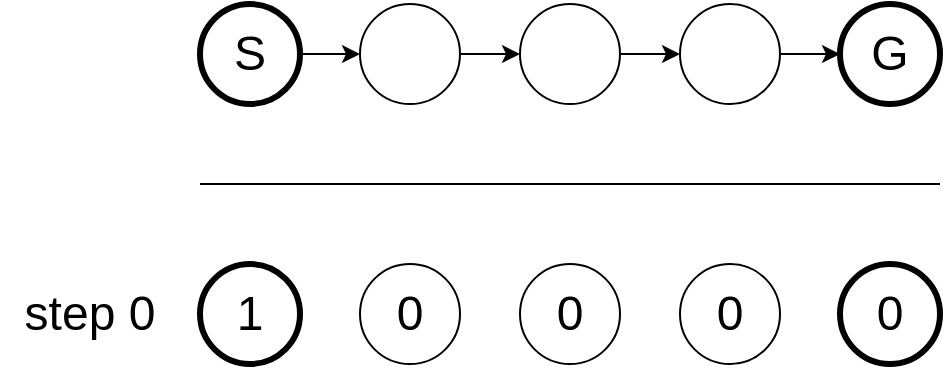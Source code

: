 <mxfile version="20.5.3" type="device" pages="4"><diagram name="ページ0" id="yRwrL5iLzjowpqwnzOce"><mxGraphModel dx="1426" dy="712" grid="1" gridSize="10" guides="1" tooltips="1" connect="1" arrows="1" fold="1" page="1" pageScale="1" pageWidth="827" pageHeight="1169" math="0" shadow="0"><root><mxCell id="j5oIInvvb8VQ1QFAEKUF-0"/><mxCell id="j5oIInvvb8VQ1QFAEKUF-1" parent="j5oIInvvb8VQ1QFAEKUF-0"/><mxCell id="j5oIInvvb8VQ1QFAEKUF-2" value="S" style="ellipse;whiteSpace=wrap;html=1;aspect=fixed;fontSize=24;strokeWidth=3;" vertex="1" parent="j5oIInvvb8VQ1QFAEKUF-1"><mxGeometry x="120" y="30" width="50" height="50" as="geometry"/></mxCell><mxCell id="j5oIInvvb8VQ1QFAEKUF-3" value="" style="ellipse;whiteSpace=wrap;html=1;aspect=fixed;fontSize=24;" vertex="1" parent="j5oIInvvb8VQ1QFAEKUF-1"><mxGeometry x="200" y="30" width="50" height="50" as="geometry"/></mxCell><mxCell id="j5oIInvvb8VQ1QFAEKUF-4" value="" style="ellipse;whiteSpace=wrap;html=1;aspect=fixed;fontSize=24;" vertex="1" parent="j5oIInvvb8VQ1QFAEKUF-1"><mxGeometry x="280" y="30" width="50" height="50" as="geometry"/></mxCell><mxCell id="j5oIInvvb8VQ1QFAEKUF-5" value="" style="ellipse;whiteSpace=wrap;html=1;aspect=fixed;fontSize=24;" vertex="1" parent="j5oIInvvb8VQ1QFAEKUF-1"><mxGeometry x="360" y="30" width="50" height="50" as="geometry"/></mxCell><mxCell id="j5oIInvvb8VQ1QFAEKUF-6" value="G" style="ellipse;whiteSpace=wrap;html=1;aspect=fixed;fontSize=24;strokeWidth=3;" vertex="1" parent="j5oIInvvb8VQ1QFAEKUF-1"><mxGeometry x="440" y="30" width="50" height="50" as="geometry"/></mxCell><mxCell id="j5oIInvvb8VQ1QFAEKUF-7" value="" style="endArrow=classic;html=1;rounded=0;fontSize=24;exitX=1;exitY=0.5;exitDx=0;exitDy=0;" edge="1" parent="j5oIInvvb8VQ1QFAEKUF-1" source="j5oIInvvb8VQ1QFAEKUF-2" target="j5oIInvvb8VQ1QFAEKUF-3"><mxGeometry width="50" height="50" relative="1" as="geometry"><mxPoint x="430" y="280" as="sourcePoint"/><mxPoint x="480" y="230" as="targetPoint"/></mxGeometry></mxCell><mxCell id="j5oIInvvb8VQ1QFAEKUF-8" value="" style="endArrow=classic;html=1;rounded=0;fontSize=24;exitX=1;exitY=0.5;exitDx=0;exitDy=0;entryX=0;entryY=0.5;entryDx=0;entryDy=0;" edge="1" parent="j5oIInvvb8VQ1QFAEKUF-1" source="j5oIInvvb8VQ1QFAEKUF-3" target="j5oIInvvb8VQ1QFAEKUF-4"><mxGeometry width="50" height="50" relative="1" as="geometry"><mxPoint x="180" y="65" as="sourcePoint"/><mxPoint x="210" y="65" as="targetPoint"/></mxGeometry></mxCell><mxCell id="j5oIInvvb8VQ1QFAEKUF-9" value="" style="endArrow=classic;html=1;rounded=0;fontSize=24;exitX=1;exitY=0.5;exitDx=0;exitDy=0;" edge="1" parent="j5oIInvvb8VQ1QFAEKUF-1" source="j5oIInvvb8VQ1QFAEKUF-4" target="j5oIInvvb8VQ1QFAEKUF-5"><mxGeometry width="50" height="50" relative="1" as="geometry"><mxPoint x="260" y="65" as="sourcePoint"/><mxPoint x="290" y="65" as="targetPoint"/></mxGeometry></mxCell><mxCell id="j5oIInvvb8VQ1QFAEKUF-10" value="" style="endArrow=classic;html=1;rounded=0;fontSize=24;exitX=1;exitY=0.5;exitDx=0;exitDy=0;entryX=0;entryY=0.5;entryDx=0;entryDy=0;" edge="1" parent="j5oIInvvb8VQ1QFAEKUF-1" source="j5oIInvvb8VQ1QFAEKUF-5" target="j5oIInvvb8VQ1QFAEKUF-6"><mxGeometry width="50" height="50" relative="1" as="geometry"><mxPoint x="270" y="75" as="sourcePoint"/><mxPoint x="300" y="75" as="targetPoint"/></mxGeometry></mxCell><mxCell id="j5oIInvvb8VQ1QFAEKUF-11" value="1" style="ellipse;whiteSpace=wrap;html=1;aspect=fixed;fontSize=24;strokeWidth=3;" vertex="1" parent="j5oIInvvb8VQ1QFAEKUF-1"><mxGeometry x="120" y="160" width="50" height="50" as="geometry"/></mxCell><mxCell id="j5oIInvvb8VQ1QFAEKUF-12" value="0" style="ellipse;whiteSpace=wrap;html=1;aspect=fixed;fontSize=24;" vertex="1" parent="j5oIInvvb8VQ1QFAEKUF-1"><mxGeometry x="200" y="160" width="50" height="50" as="geometry"/></mxCell><mxCell id="j5oIInvvb8VQ1QFAEKUF-13" value="0" style="ellipse;whiteSpace=wrap;html=1;aspect=fixed;fontSize=24;" vertex="1" parent="j5oIInvvb8VQ1QFAEKUF-1"><mxGeometry x="280" y="160" width="50" height="50" as="geometry"/></mxCell><mxCell id="j5oIInvvb8VQ1QFAEKUF-14" value="0" style="ellipse;whiteSpace=wrap;html=1;aspect=fixed;fontSize=24;" vertex="1" parent="j5oIInvvb8VQ1QFAEKUF-1"><mxGeometry x="360" y="160" width="50" height="50" as="geometry"/></mxCell><mxCell id="j5oIInvvb8VQ1QFAEKUF-15" value="0" style="ellipse;whiteSpace=wrap;html=1;aspect=fixed;fontSize=24;strokeWidth=3;" vertex="1" parent="j5oIInvvb8VQ1QFAEKUF-1"><mxGeometry x="440" y="160" width="50" height="50" as="geometry"/></mxCell><mxCell id="j5oIInvvb8VQ1QFAEKUF-16" value="" style="endArrow=none;html=1;rounded=0;fontSize=24;" edge="1" parent="j5oIInvvb8VQ1QFAEKUF-1"><mxGeometry width="50" height="50" relative="1" as="geometry"><mxPoint x="120" y="120" as="sourcePoint"/><mxPoint x="490" y="120" as="targetPoint"/></mxGeometry></mxCell><mxCell id="dMxVBEwkgq4ALFK88B04-0" value="step 0" style="text;html=1;strokeColor=none;fillColor=none;align=center;verticalAlign=middle;whiteSpace=wrap;rounded=0;strokeWidth=1;fontSize=24;fontColor=#000000;" vertex="1" parent="j5oIInvvb8VQ1QFAEKUF-1"><mxGeometry x="20" y="170" width="90" height="30" as="geometry"/></mxCell></root></mxGraphModel></diagram><diagram id="b3Yrlc3v8wMCPJWHbtpR" name="ページ1"><mxGraphModel dx="1426" dy="712" grid="1" gridSize="10" guides="1" tooltips="1" connect="1" arrows="1" fold="1" page="1" pageScale="1" pageWidth="827" pageHeight="1169" math="0" shadow="0"><root><mxCell id="0"/><mxCell id="1" parent="0"/><mxCell id="9yBCwNAlbrfz61Bioaed-13" value="1" style="ellipse;whiteSpace=wrap;html=1;aspect=fixed;fontSize=24;strokeWidth=3;fontColor=#FF6666;" vertex="1" parent="1"><mxGeometry x="120" y="160" width="50" height="50" as="geometry"/></mxCell><mxCell id="9yBCwNAlbrfz61Bioaed-14" value="0" style="ellipse;whiteSpace=wrap;html=1;aspect=fixed;fontSize=24;" vertex="1" parent="1"><mxGeometry x="200" y="160" width="50" height="50" as="geometry"/></mxCell><mxCell id="9yBCwNAlbrfz61Bioaed-15" value="0" style="ellipse;whiteSpace=wrap;html=1;aspect=fixed;fontSize=24;" vertex="1" parent="1"><mxGeometry x="280" y="160" width="50" height="50" as="geometry"/></mxCell><mxCell id="9yBCwNAlbrfz61Bioaed-16" value="0" style="ellipse;whiteSpace=wrap;html=1;aspect=fixed;fontSize=24;" vertex="1" parent="1"><mxGeometry x="360" y="160" width="50" height="50" as="geometry"/></mxCell><mxCell id="9yBCwNAlbrfz61Bioaed-17" value="0" style="ellipse;whiteSpace=wrap;html=1;aspect=fixed;fontSize=24;strokeWidth=3;" vertex="1" parent="1"><mxGeometry x="440" y="160" width="50" height="50" as="geometry"/></mxCell><mxCell id="DW3McV1Dy73_9Rbyy_64-1" value="0" style="ellipse;whiteSpace=wrap;html=1;aspect=fixed;fontSize=24;strokeWidth=3;" vertex="1" parent="1"><mxGeometry x="120" y="280" width="50" height="50" as="geometry"/></mxCell><mxCell id="DW3McV1Dy73_9Rbyy_64-2" value="1/3" style="ellipse;whiteSpace=wrap;html=1;aspect=fixed;fontSize=24;" vertex="1" parent="1"><mxGeometry x="200" y="280" width="50" height="50" as="geometry"/></mxCell><mxCell id="DW3McV1Dy73_9Rbyy_64-3" value="1/3" style="ellipse;whiteSpace=wrap;html=1;aspect=fixed;fontSize=24;" vertex="1" parent="1"><mxGeometry x="280" y="280" width="50" height="50" as="geometry"/></mxCell><mxCell id="DW3McV1Dy73_9Rbyy_64-4" value="1/3" style="ellipse;whiteSpace=wrap;html=1;aspect=fixed;fontSize=24;" vertex="1" parent="1"><mxGeometry x="360" y="280" width="50" height="50" as="geometry"/></mxCell><mxCell id="DW3McV1Dy73_9Rbyy_64-5" value="0" style="ellipse;whiteSpace=wrap;html=1;aspect=fixed;fontSize=24;strokeWidth=3;" vertex="1" parent="1"><mxGeometry x="440" y="280" width="50" height="50" as="geometry"/></mxCell><mxCell id="DW3McV1Dy73_9Rbyy_64-6" value="" style="endArrow=classic;html=1;rounded=0;fontSize=24;entryX=0.16;entryY=0.02;entryDx=0;entryDy=0;entryPerimeter=0;exitX=1;exitY=1;exitDx=0;exitDy=0;" edge="1" parent="1" source="9yBCwNAlbrfz61Bioaed-13" target="DW3McV1Dy73_9Rbyy_64-2"><mxGeometry width="50" height="50" relative="1" as="geometry"><mxPoint x="160" y="220" as="sourcePoint"/><mxPoint x="200" y="270" as="targetPoint"/></mxGeometry></mxCell><mxCell id="DW3McV1Dy73_9Rbyy_64-7" value="" style="endArrow=classic;html=1;rounded=0;fontSize=24;exitX=1;exitY=1;exitDx=0;exitDy=0;entryX=0.26;entryY=0;entryDx=0;entryDy=0;entryPerimeter=0;" edge="1" parent="1" source="9yBCwNAlbrfz61Bioaed-13" target="DW3McV1Dy73_9Rbyy_64-3"><mxGeometry width="50" height="50" relative="1" as="geometry"><mxPoint x="170" y="210" as="sourcePoint"/><mxPoint x="210" y="280" as="targetPoint"/></mxGeometry></mxCell><mxCell id="DW3McV1Dy73_9Rbyy_64-8" value="" style="endArrow=classic;html=1;rounded=0;fontSize=24;exitX=1;exitY=1;exitDx=0;exitDy=0;entryX=0.2;entryY=0;entryDx=0;entryDy=0;entryPerimeter=0;" edge="1" parent="1" source="9yBCwNAlbrfz61Bioaed-13" target="DW3McV1Dy73_9Rbyy_64-4"><mxGeometry width="50" height="50" relative="1" as="geometry"><mxPoint x="172.678" y="212.678" as="sourcePoint"/><mxPoint x="303" y="290" as="targetPoint"/></mxGeometry></mxCell><mxCell id="Ot7W94_QJYCyP6tI1g2D-1" value="出目 : ①&lt;font color=&quot;#ff6666&quot;&gt;&lt;br&gt;1&lt;/font&gt;×1/3" style="text;html=1;strokeColor=none;fillColor=none;align=right;verticalAlign=middle;whiteSpace=wrap;rounded=0;strokeWidth=3;fontSize=19;" vertex="1" parent="1"><mxGeometry x="100" y="235" width="82" height="30" as="geometry"/></mxCell><mxCell id="XqQpDrsCFpfgmyg2zl39-1" value="③&amp;nbsp;&lt;font color=&quot;#ff6666&quot;&gt;1&lt;/font&gt;×1/3" style="text;html=1;strokeColor=none;fillColor=none;align=center;verticalAlign=middle;whiteSpace=wrap;rounded=0;strokeWidth=3;fontSize=19;" vertex="1" parent="1"><mxGeometry x="277" y="223" width="60" height="30" as="geometry"/></mxCell><mxCell id="XqQpDrsCFpfgmyg2zl39-6" value="②&lt;font color=&quot;#ff6666&quot;&gt;&lt;br&gt;1&lt;/font&gt;×1/3" style="text;html=1;strokeColor=none;fillColor=none;align=left;verticalAlign=middle;whiteSpace=wrap;rounded=0;strokeWidth=3;fontSize=19;" vertex="1" parent="1"><mxGeometry x="207" y="236" width="60" height="30" as="geometry"/></mxCell><mxCell id="009pstgBVHVyAwJ56AvL-1" value="step 0" style="text;html=1;strokeColor=none;fillColor=none;align=center;verticalAlign=middle;whiteSpace=wrap;rounded=0;strokeWidth=1;fontSize=24;fontColor=#000000;" vertex="1" parent="1"><mxGeometry x="20" y="170" width="90" height="30" as="geometry"/></mxCell><mxCell id="009pstgBVHVyAwJ56AvL-2" value="step 1" style="text;html=1;strokeColor=none;fillColor=none;align=center;verticalAlign=middle;whiteSpace=wrap;rounded=0;strokeWidth=1;fontSize=24;fontColor=#000000;" vertex="1" parent="1"><mxGeometry x="20" y="290" width="90" height="30" as="geometry"/></mxCell></root></mxGraphModel></diagram><diagram name="ページ2" id="1HQlUtdgPcRxBLPlx28w"><mxGraphModel dx="1426" dy="712" grid="1" gridSize="10" guides="1" tooltips="1" connect="1" arrows="1" fold="1" page="1" pageScale="1" pageWidth="827" pageHeight="1169" math="0" shadow="0"><root><mxCell id="VjZW8q1uQzPy5UZ6CziS-0"/><mxCell id="VjZW8q1uQzPy5UZ6CziS-1" parent="VjZW8q1uQzPy5UZ6CziS-0"/><mxCell id="3LK41oMNQ6CEB5gyWBZm-0" value="" style="shape=callout;whiteSpace=wrap;html=1;perimeter=calloutPerimeter;strokeColor=#000000;strokeWidth=1;fontSize=18;fontColor=#0000FF;position2=0.04;rotation=-180;base=20;size=29;position=0.16;" vertex="1" parent="VjZW8q1uQzPy5UZ6CziS-1"><mxGeometry x="206" y="330" width="90" height="69" as="geometry"/></mxCell><mxCell id="VjZW8q1uQzPy5UZ6CziS-11" value="0" style="ellipse;whiteSpace=wrap;html=1;aspect=fixed;fontSize=24;strokeWidth=3;" vertex="1" parent="VjZW8q1uQzPy5UZ6CziS-1"><mxGeometry x="120" y="160" width="50" height="50" as="geometry"/></mxCell><mxCell id="VjZW8q1uQzPy5UZ6CziS-12" value="1/3" style="ellipse;whiteSpace=wrap;html=1;aspect=fixed;fontSize=24;strokeColor=#FF6666;fontColor=#FF0000;" vertex="1" parent="VjZW8q1uQzPy5UZ6CziS-1"><mxGeometry x="200" y="160" width="50" height="50" as="geometry"/></mxCell><mxCell id="VjZW8q1uQzPy5UZ6CziS-13" value="1/3" style="ellipse;whiteSpace=wrap;html=1;aspect=fixed;fontSize=24;strokeColor=#0000FF;fontColor=#0000FF;" vertex="1" parent="VjZW8q1uQzPy5UZ6CziS-1"><mxGeometry x="280" y="160" width="50" height="50" as="geometry"/></mxCell><mxCell id="VjZW8q1uQzPy5UZ6CziS-14" value="1/3" style="ellipse;whiteSpace=wrap;html=1;aspect=fixed;fontSize=24;strokeColor=#00CC66;fontColor=#00CC66;" vertex="1" parent="VjZW8q1uQzPy5UZ6CziS-1"><mxGeometry x="360" y="160" width="50" height="50" as="geometry"/></mxCell><mxCell id="VjZW8q1uQzPy5UZ6CziS-15" value="0" style="ellipse;whiteSpace=wrap;html=1;aspect=fixed;fontSize=24;strokeWidth=3;" vertex="1" parent="VjZW8q1uQzPy5UZ6CziS-1"><mxGeometry x="440" y="160" width="50" height="50" as="geometry"/></mxCell><mxCell id="VjZW8q1uQzPy5UZ6CziS-17" value="0" style="ellipse;whiteSpace=wrap;html=1;aspect=fixed;fontSize=24;strokeWidth=3;" vertex="1" parent="VjZW8q1uQzPy5UZ6CziS-1"><mxGeometry x="120" y="280" width="50" height="50" as="geometry"/></mxCell><mxCell id="VjZW8q1uQzPy5UZ6CziS-18" value="0" style="ellipse;whiteSpace=wrap;html=1;aspect=fixed;fontSize=24;" vertex="1" parent="VjZW8q1uQzPy5UZ6CziS-1"><mxGeometry x="200" y="280" width="50" height="50" as="geometry"/></mxCell><mxCell id="VjZW8q1uQzPy5UZ6CziS-19" value="1/9" style="ellipse;whiteSpace=wrap;html=1;aspect=fixed;fontSize=24;" vertex="1" parent="VjZW8q1uQzPy5UZ6CziS-1"><mxGeometry x="280" y="280" width="50" height="50" as="geometry"/></mxCell><mxCell id="VjZW8q1uQzPy5UZ6CziS-20" value="5/9" style="ellipse;whiteSpace=wrap;html=1;aspect=fixed;fontSize=24;" vertex="1" parent="VjZW8q1uQzPy5UZ6CziS-1"><mxGeometry x="360" y="280" width="50" height="50" as="geometry"/></mxCell><mxCell id="VjZW8q1uQzPy5UZ6CziS-21" value="3/9" style="ellipse;whiteSpace=wrap;html=1;aspect=fixed;fontSize=24;strokeWidth=3;" vertex="1" parent="VjZW8q1uQzPy5UZ6CziS-1"><mxGeometry x="440" y="280" width="50" height="50" as="geometry"/></mxCell><mxCell id="9s0K9AlU-HzIUMedHnL1-0" value="" style="endArrow=classic;html=1;rounded=0;fontSize=24;exitX=1;exitY=1;exitDx=0;exitDy=0;strokeColor=#FF6666;" edge="1" parent="VjZW8q1uQzPy5UZ6CziS-1" source="VjZW8q1uQzPy5UZ6CziS-12" target="VjZW8q1uQzPy5UZ6CziS-19"><mxGeometry width="50" height="50" relative="1" as="geometry"><mxPoint x="390" y="330" as="sourcePoint"/><mxPoint x="440" y="280" as="targetPoint"/></mxGeometry></mxCell><mxCell id="9s0K9AlU-HzIUMedHnL1-1" value="" style="endArrow=classic;html=1;rounded=0;fontSize=24;exitX=1;exitY=1;exitDx=0;exitDy=0;entryX=0.3;entryY=0.08;entryDx=0;entryDy=0;entryPerimeter=0;strokeColor=#FF6666;" edge="1" parent="VjZW8q1uQzPy5UZ6CziS-1" source="VjZW8q1uQzPy5UZ6CziS-12" target="VjZW8q1uQzPy5UZ6CziS-20"><mxGeometry width="50" height="50" relative="1" as="geometry"><mxPoint x="252.678" y="212.678" as="sourcePoint"/><mxPoint x="302.015" y="293.637" as="targetPoint"/></mxGeometry></mxCell><mxCell id="9s0K9AlU-HzIUMedHnL1-2" value="" style="endArrow=classic;html=1;rounded=0;fontSize=24;exitX=1;exitY=1;exitDx=0;exitDy=0;entryX=0;entryY=0;entryDx=0;entryDy=0;strokeColor=#FF6666;" edge="1" parent="VjZW8q1uQzPy5UZ6CziS-1" source="VjZW8q1uQzPy5UZ6CziS-12" target="VjZW8q1uQzPy5UZ6CziS-21"><mxGeometry width="50" height="50" relative="1" as="geometry"><mxPoint x="252.678" y="212.678" as="sourcePoint"/><mxPoint x="385" y="294" as="targetPoint"/></mxGeometry></mxCell><mxCell id="9s0K9AlU-HzIUMedHnL1-3" value="" style="endArrow=classic;html=1;rounded=0;fontSize=24;exitX=1;exitY=1;exitDx=0;exitDy=0;entryX=0.5;entryY=0;entryDx=0;entryDy=0;strokeColor=#0000FF;" edge="1" parent="VjZW8q1uQzPy5UZ6CziS-1" source="VjZW8q1uQzPy5UZ6CziS-13" target="VjZW8q1uQzPy5UZ6CziS-20"><mxGeometry width="50" height="50" relative="1" as="geometry"><mxPoint x="252.678" y="212.678" as="sourcePoint"/><mxPoint x="457.322" y="297.322" as="targetPoint"/></mxGeometry></mxCell><mxCell id="9s0K9AlU-HzIUMedHnL1-4" value="" style="endArrow=classic;html=1;rounded=0;fontSize=24;exitX=1;exitY=1;exitDx=0;exitDy=0;entryX=0.2;entryY=0;entryDx=0;entryDy=0;entryPerimeter=0;strokeColor=#0000FF;" edge="1" parent="VjZW8q1uQzPy5UZ6CziS-1" source="VjZW8q1uQzPy5UZ6CziS-13" target="VjZW8q1uQzPy5UZ6CziS-21"><mxGeometry width="50" height="50" relative="1" as="geometry"><mxPoint x="332.678" y="212.678" as="sourcePoint"/><mxPoint x="395" y="290" as="targetPoint"/></mxGeometry></mxCell><mxCell id="9s0K9AlU-HzIUMedHnL1-5" value="" style="endArrow=classic;html=1;rounded=0;fontSize=24;exitX=1.02;exitY=0.78;exitDx=0;exitDy=0;entryX=0.64;entryY=-0.08;entryDx=0;entryDy=0;entryPerimeter=0;exitPerimeter=0;strokeColor=#0000FF;" edge="1" parent="VjZW8q1uQzPy5UZ6CziS-1" source="VjZW8q1uQzPy5UZ6CziS-13" target="VjZW8q1uQzPy5UZ6CziS-20"><mxGeometry width="50" height="50" relative="1" as="geometry"><mxPoint x="332.678" y="212.678" as="sourcePoint"/><mxPoint x="460" y="290" as="targetPoint"/></mxGeometry></mxCell><mxCell id="9s0K9AlU-HzIUMedHnL1-6" value="" style="endArrow=classic;html=1;rounded=0;fontSize=24;exitX=0.5;exitY=1;exitDx=0;exitDy=0;strokeColor=#00CC66;entryX=0.5;entryY=0;entryDx=0;entryDy=0;fontColor=#00CC66;" edge="1" parent="VjZW8q1uQzPy5UZ6CziS-1" source="VjZW8q1uQzPy5UZ6CziS-14" target="VjZW8q1uQzPy5UZ6CziS-20"><mxGeometry width="50" height="50" relative="1" as="geometry"><mxPoint x="332.678" y="212.678" as="sourcePoint"/><mxPoint x="390" y="270" as="targetPoint"/></mxGeometry></mxCell><mxCell id="9s0K9AlU-HzIUMedHnL1-7" value="" style="endArrow=classic;html=1;rounded=0;fontSize=24;exitX=0.5;exitY=1;exitDx=0;exitDy=0;strokeColor=#00CC66;entryX=0.5;entryY=0;entryDx=0;entryDy=0;fontColor=#00CC66;" edge="1" parent="VjZW8q1uQzPy5UZ6CziS-1"><mxGeometry width="50" height="50" relative="1" as="geometry"><mxPoint x="395" y="210" as="sourcePoint"/><mxPoint x="395" y="280" as="targetPoint"/></mxGeometry></mxCell><mxCell id="9s0K9AlU-HzIUMedHnL1-8" value="" style="endArrow=classic;html=1;rounded=0;fontSize=24;strokeColor=#00CC66;entryX=0.3;entryY=-0.08;entryDx=0;entryDy=0;entryPerimeter=0;fontColor=#00CC66;" edge="1" parent="VjZW8q1uQzPy5UZ6CziS-1" target="VjZW8q1uQzPy5UZ6CziS-21"><mxGeometry width="50" height="50" relative="1" as="geometry"><mxPoint x="400" y="210" as="sourcePoint"/><mxPoint x="405" y="290" as="targetPoint"/></mxGeometry></mxCell><mxCell id="vU0NkngD6Ft24zsbRBK3-0" value="&lt;font color=&quot;#ff6666&quot;&gt;1/3&lt;/font&gt;×1/3" style="text;html=1;strokeColor=none;fillColor=none;align=center;verticalAlign=middle;whiteSpace=wrap;rounded=0;strokeWidth=3;fontSize=19;" vertex="1" parent="VjZW8q1uQzPy5UZ6CziS-1"><mxGeometry x="196" y="364" width="110" height="30" as="geometry"/></mxCell><mxCell id="kJoV0ngh_NsBahkX78FP-0" value="" style="shape=callout;whiteSpace=wrap;html=1;perimeter=calloutPerimeter;strokeColor=#000000;strokeWidth=1;fontSize=18;fontColor=#0000FF;position2=0.79;rotation=-180;base=21;size=29;position=0.79;" vertex="1" parent="VjZW8q1uQzPy5UZ6CziS-1"><mxGeometry x="313" y="330" width="327" height="69" as="geometry"/></mxCell><mxCell id="kJoV0ngh_NsBahkX78FP-1" value="&lt;font color=&quot;#ff6666&quot;&gt;1/3&lt;/font&gt;×1/3 + (&lt;font color=&quot;#0000ff&quot;&gt;1/3&lt;/font&gt;×1/3) ×2&amp;nbsp;+ (&lt;font color=&quot;#00cc66&quot;&gt;1/3&lt;/font&gt;×1/3) ×2" style="text;html=1;strokeColor=none;fillColor=none;align=center;verticalAlign=middle;whiteSpace=wrap;rounded=0;strokeWidth=3;fontSize=19;" vertex="1" parent="VjZW8q1uQzPy5UZ6CziS-1"><mxGeometry x="310" y="364" width="330" height="30" as="geometry"/></mxCell><mxCell id="4Ewdt90wHu5AABUYXw9r-0" value="step 1" style="text;html=1;strokeColor=none;fillColor=none;align=center;verticalAlign=middle;whiteSpace=wrap;rounded=0;strokeWidth=1;fontSize=24;fontColor=#000000;" vertex="1" parent="VjZW8q1uQzPy5UZ6CziS-1"><mxGeometry x="20" y="170" width="90" height="30" as="geometry"/></mxCell><mxCell id="4Ewdt90wHu5AABUYXw9r-1" value="step 2" style="text;html=1;strokeColor=none;fillColor=none;align=center;verticalAlign=middle;whiteSpace=wrap;rounded=0;strokeWidth=1;fontSize=24;fontColor=#000000;" vertex="1" parent="VjZW8q1uQzPy5UZ6CziS-1"><mxGeometry x="20" y="290" width="90" height="30" as="geometry"/></mxCell></root></mxGraphModel></diagram><diagram name="ページ3" id="NGaLtlrLX5jJMKGyT9aB"><mxGraphModel dx="1426" dy="712" grid="1" gridSize="10" guides="1" tooltips="1" connect="1" arrows="1" fold="1" page="1" pageScale="1" pageWidth="827" pageHeight="1169" math="0" shadow="0"><root><mxCell id="nXTmI-aUxyt25nbMcMNq-0"/><mxCell id="nXTmI-aUxyt25nbMcMNq-1" parent="nXTmI-aUxyt25nbMcMNq-0"/><mxCell id="qU9G1XQ-nSJo7A0rjr-0-0" value="" style="shape=callout;whiteSpace=wrap;html=1;perimeter=calloutPerimeter;strokeColor=#000000;strokeWidth=1;fontSize=18;fontColor=#0000FF;position2=0.17;rotation=-180;base=20;size=29;position=0.13;" vertex="1" parent="nXTmI-aUxyt25nbMcMNq-1"><mxGeometry x="290" y="330" width="215" height="69" as="geometry"/></mxCell><mxCell id="nXTmI-aUxyt25nbMcMNq-17" value="0" style="ellipse;whiteSpace=wrap;html=1;aspect=fixed;fontSize=24;strokeWidth=3;" vertex="1" parent="nXTmI-aUxyt25nbMcMNq-1"><mxGeometry x="120" y="160" width="50" height="50" as="geometry"/></mxCell><mxCell id="nXTmI-aUxyt25nbMcMNq-18" value="0" style="ellipse;whiteSpace=wrap;html=1;aspect=fixed;fontSize=24;" vertex="1" parent="nXTmI-aUxyt25nbMcMNq-1"><mxGeometry x="200" y="160" width="50" height="50" as="geometry"/></mxCell><mxCell id="nXTmI-aUxyt25nbMcMNq-19" value="1/9" style="ellipse;whiteSpace=wrap;html=1;aspect=fixed;fontSize=24;strokeColor=#FF3333;fontColor=#FF3333;" vertex="1" parent="nXTmI-aUxyt25nbMcMNq-1"><mxGeometry x="280" y="160" width="50" height="50" as="geometry"/></mxCell><mxCell id="nXTmI-aUxyt25nbMcMNq-20" value="5/9" style="ellipse;whiteSpace=wrap;html=1;aspect=fixed;fontSize=24;strokeColor=#0000FF;fontColor=#0000FF;" vertex="1" parent="nXTmI-aUxyt25nbMcMNq-1"><mxGeometry x="360" y="160" width="50" height="50" as="geometry"/></mxCell><mxCell id="nXTmI-aUxyt25nbMcMNq-21" value="3/9" style="ellipse;whiteSpace=wrap;html=1;aspect=fixed;fontSize=24;strokeWidth=3;" vertex="1" parent="nXTmI-aUxyt25nbMcMNq-1"><mxGeometry x="440" y="160" width="50" height="50" as="geometry"/></mxCell><mxCell id="3qByJi_5TE_vdPRJ5xzo-0" value="0" style="ellipse;whiteSpace=wrap;html=1;aspect=fixed;fontSize=24;strokeWidth=3;" vertex="1" parent="nXTmI-aUxyt25nbMcMNq-1"><mxGeometry x="120" y="280" width="50" height="50" as="geometry"/></mxCell><mxCell id="3qByJi_5TE_vdPRJ5xzo-1" value="0" style="ellipse;whiteSpace=wrap;html=1;aspect=fixed;fontSize=24;" vertex="1" parent="nXTmI-aUxyt25nbMcMNq-1"><mxGeometry x="200" y="280" width="50" height="50" as="geometry"/></mxCell><mxCell id="3qByJi_5TE_vdPRJ5xzo-2" value="5/27" style="ellipse;whiteSpace=wrap;html=1;aspect=fixed;fontSize=18;" vertex="1" parent="nXTmI-aUxyt25nbMcMNq-1"><mxGeometry x="280" y="280" width="50" height="50" as="geometry"/></mxCell><mxCell id="3qByJi_5TE_vdPRJ5xzo-3" value="7/27" style="ellipse;whiteSpace=wrap;html=1;aspect=fixed;fontSize=18;" vertex="1" parent="nXTmI-aUxyt25nbMcMNq-1"><mxGeometry x="360" y="280" width="50" height="50" as="geometry"/></mxCell><mxCell id="3qByJi_5TE_vdPRJ5xzo-4" value="15/27" style="ellipse;whiteSpace=wrap;html=1;aspect=fixed;fontSize=18;strokeWidth=3;" vertex="1" parent="nXTmI-aUxyt25nbMcMNq-1"><mxGeometry x="440" y="280" width="50" height="50" as="geometry"/></mxCell><mxCell id="Xb1qSr36-z3RmhcVorPN-0" value="" style="endArrow=classic;html=1;rounded=0;strokeColor=#FF3333;fontSize=19;fontColor=#FF0000;exitX=0.76;exitY=1.04;exitDx=0;exitDy=0;entryX=0;entryY=0;entryDx=0;entryDy=0;exitPerimeter=0;" edge="1" parent="nXTmI-aUxyt25nbMcMNq-1" source="nXTmI-aUxyt25nbMcMNq-19" target="3qByJi_5TE_vdPRJ5xzo-3"><mxGeometry width="50" height="50" relative="1" as="geometry"><mxPoint x="390" y="330" as="sourcePoint"/><mxPoint x="440" y="280" as="targetPoint"/></mxGeometry></mxCell><mxCell id="Xb1qSr36-z3RmhcVorPN-1" value="" style="endArrow=classic;html=1;rounded=0;strokeColor=#FF3333;fontSize=19;fontColor=#FF0000;exitX=0.76;exitY=1.04;exitDx=0;exitDy=0;entryX=0;entryY=0;entryDx=0;entryDy=0;exitPerimeter=0;" edge="1" parent="nXTmI-aUxyt25nbMcMNq-1"><mxGeometry width="50" height="50" relative="1" as="geometry"><mxPoint x="328" y="204.68" as="sourcePoint"/><mxPoint x="377.322" y="280.002" as="targetPoint"/></mxGeometry></mxCell><mxCell id="Xb1qSr36-z3RmhcVorPN-2" value="" style="endArrow=classic;html=1;rounded=0;strokeColor=#FF3333;fontSize=19;fontColor=#FF0000;" edge="1" parent="nXTmI-aUxyt25nbMcMNq-1" target="3qByJi_5TE_vdPRJ5xzo-4"><mxGeometry width="50" height="50" relative="1" as="geometry"><mxPoint x="330" y="200" as="sourcePoint"/><mxPoint x="387.322" y="290.002" as="targetPoint"/></mxGeometry></mxCell><mxCell id="Xb1qSr36-z3RmhcVorPN-3" value="" style="endArrow=classic;html=1;rounded=0;strokeColor=#0000FF;fontSize=19;fontColor=#FF0000;exitX=0.5;exitY=1;exitDx=0;exitDy=0;entryX=1;entryY=0;entryDx=0;entryDy=0;" edge="1" parent="nXTmI-aUxyt25nbMcMNq-1" source="nXTmI-aUxyt25nbMcMNq-20" target="3qByJi_5TE_vdPRJ5xzo-2"><mxGeometry width="50" height="50" relative="1" as="geometry"><mxPoint x="328" y="222" as="sourcePoint"/><mxPoint x="377.322" y="297.322" as="targetPoint"/></mxGeometry></mxCell><mxCell id="Xb1qSr36-z3RmhcVorPN-4" value="" style="endArrow=classic;html=1;rounded=0;strokeColor=#0000FF;fontSize=19;fontColor=#FF0000;exitX=0.5;exitY=1;exitDx=0;exitDy=0;entryX=0.5;entryY=0;entryDx=0;entryDy=0;" edge="1" parent="nXTmI-aUxyt25nbMcMNq-1" source="nXTmI-aUxyt25nbMcMNq-20" target="3qByJi_5TE_vdPRJ5xzo-3"><mxGeometry width="50" height="50" relative="1" as="geometry"><mxPoint x="395" y="220" as="sourcePoint"/><mxPoint x="332.678" y="297.322" as="targetPoint"/></mxGeometry></mxCell><mxCell id="Xb1qSr36-z3RmhcVorPN-5" value="" style="endArrow=classic;html=1;rounded=0;strokeColor=#0000FF;fontSize=19;fontColor=#FF0000;exitX=0.5;exitY=1;exitDx=0;exitDy=0;entryX=0.18;entryY=0;entryDx=0;entryDy=0;entryPerimeter=0;" edge="1" parent="nXTmI-aUxyt25nbMcMNq-1" source="nXTmI-aUxyt25nbMcMNq-20" target="3qByJi_5TE_vdPRJ5xzo-4"><mxGeometry width="50" height="50" relative="1" as="geometry"><mxPoint x="395" y="220" as="sourcePoint"/><mxPoint x="395" y="290" as="targetPoint"/></mxGeometry></mxCell><mxCell id="QuzTtcHROGrXQGnubR0F-3" value="" style="endArrow=classic;html=1;rounded=0;fontSize=24;exitX=0.5;exitY=1;exitDx=0;exitDy=0;entryX=0.5;entryY=0;entryDx=0;entryDy=0;" edge="1" parent="nXTmI-aUxyt25nbMcMNq-1" source="nXTmI-aUxyt25nbMcMNq-21" target="3qByJi_5TE_vdPRJ5xzo-4"><mxGeometry width="50" height="50" relative="1" as="geometry"><mxPoint x="420" y="65" as="sourcePoint"/><mxPoint x="450" y="65" as="targetPoint"/></mxGeometry></mxCell><mxCell id="QuzTtcHROGrXQGnubR0F-0" value="&lt;font color=&quot;#ff6666&quot;&gt;1/9&lt;/font&gt;×1/3 +&lt;font style=&quot;text-align: left; background-color: initial;&quot; color=&quot;#0000ff&quot;&gt;&amp;nbsp;5/9&lt;/font&gt;&lt;span style=&quot;text-align: left; background-color: initial;&quot;&gt;×1/3 + &lt;b&gt;3/9&lt;/b&gt;&lt;/span&gt;" style="text;html=1;strokeColor=none;fillColor=none;align=center;verticalAlign=middle;whiteSpace=wrap;rounded=0;strokeWidth=3;fontSize=19;" vertex="1" parent="nXTmI-aUxyt25nbMcMNq-1"><mxGeometry x="280" y="364" width="225" height="30" as="geometry"/></mxCell><mxCell id="oIt-udcaepQ_tsCUgS04-0" value="step 2" style="text;html=1;strokeColor=none;fillColor=none;align=center;verticalAlign=middle;whiteSpace=wrap;rounded=0;strokeWidth=1;fontSize=24;fontColor=#000000;" vertex="1" parent="nXTmI-aUxyt25nbMcMNq-1"><mxGeometry x="20" y="170" width="90" height="30" as="geometry"/></mxCell><mxCell id="oIt-udcaepQ_tsCUgS04-1" value="step 3" style="text;html=1;strokeColor=none;fillColor=none;align=center;verticalAlign=middle;whiteSpace=wrap;rounded=0;strokeWidth=1;fontSize=24;fontColor=#000000;" vertex="1" parent="nXTmI-aUxyt25nbMcMNq-1"><mxGeometry x="20" y="290" width="90" height="30" as="geometry"/></mxCell></root></mxGraphModel></diagram></mxfile>
